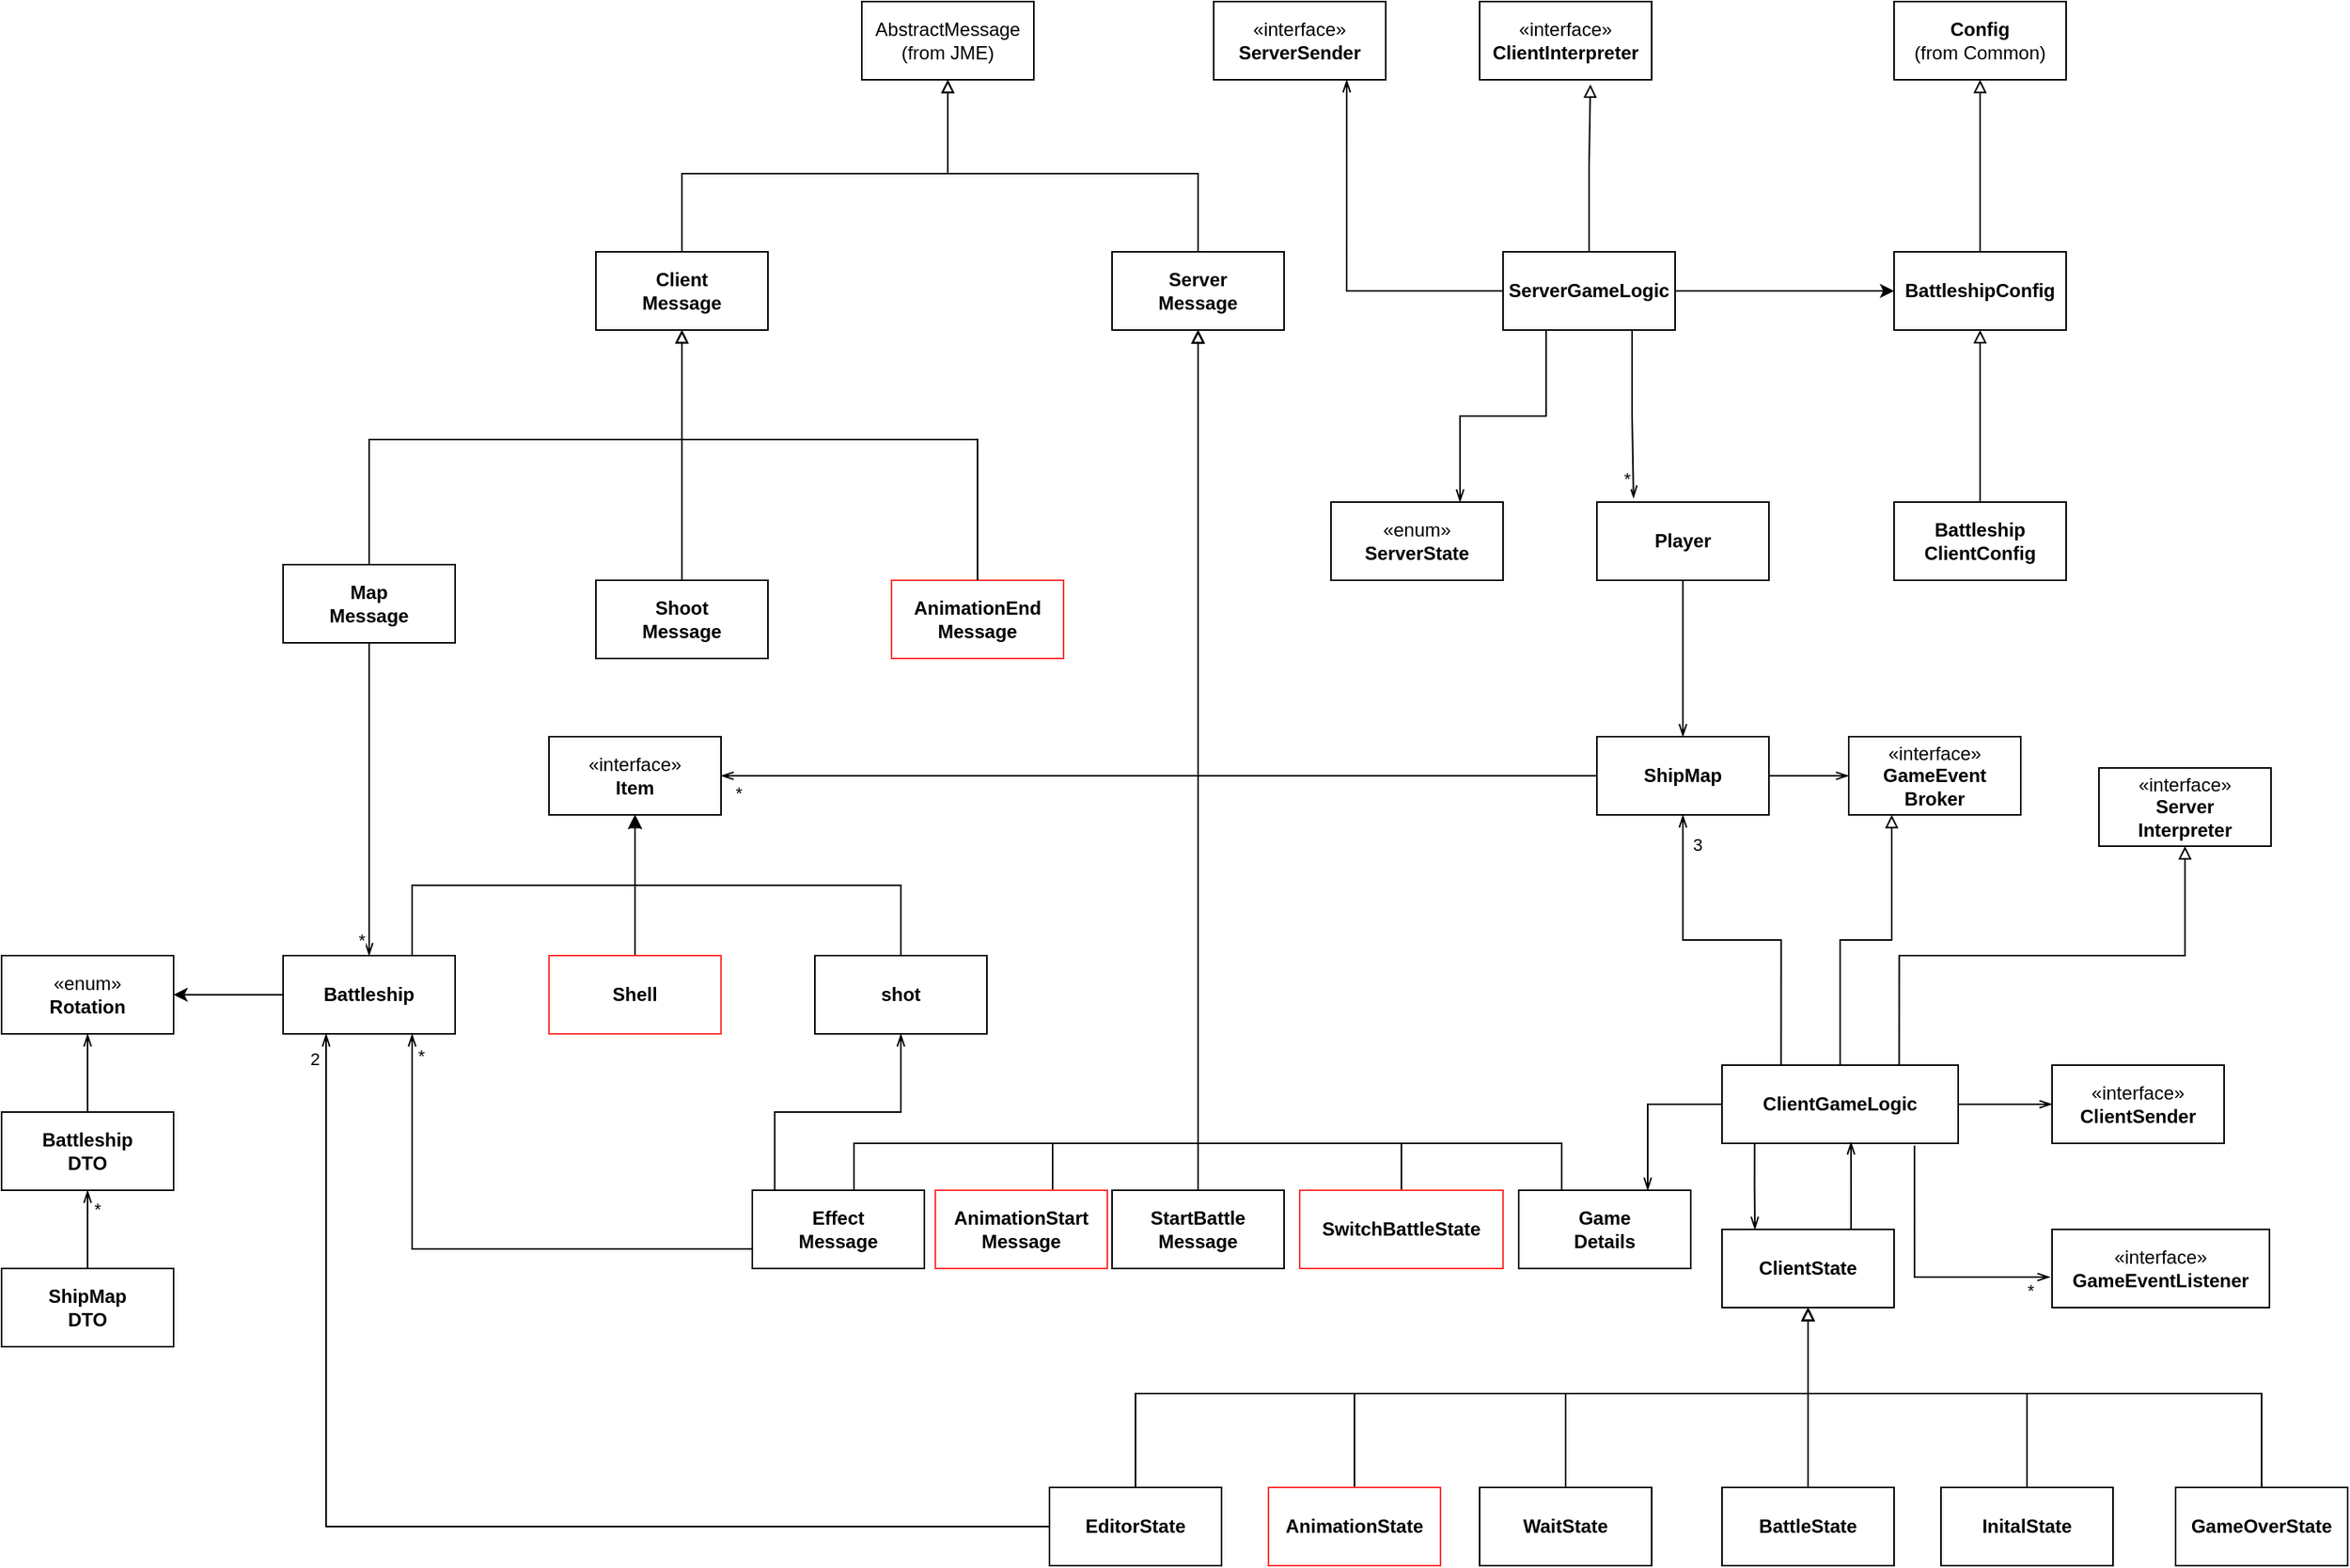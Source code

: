 <mxfile version="24.7.17" pages="3">
  <diagram id="C5RBs43oDa-KdzZeNtuy" name="Page-1">
    <mxGraphModel dx="474" dy="835" grid="1" gridSize="10" guides="1" tooltips="1" connect="1" arrows="1" fold="1" page="1" pageScale="1" pageWidth="827" pageHeight="1169" math="0" shadow="0">
      <root>
        <mxCell id="WIyWlLk6GJQsqaUBKTNV-0" />
        <mxCell id="WIyWlLk6GJQsqaUBKTNV-1" parent="WIyWlLk6GJQsqaUBKTNV-0" />
        <mxCell id="w7wFJxvF31QHJS48vxPn-33" value="«interface»&lt;br&gt;&lt;b&gt;GameEventListener&lt;/b&gt;" style="html=1;whiteSpace=wrap;" parent="WIyWlLk6GJQsqaUBKTNV-1" vertex="1">
          <mxGeometry x="1411" y="855" width="139" height="50" as="geometry" />
        </mxCell>
        <mxCell id="w7wFJxvF31QHJS48vxPn-34" value="«interface»&lt;br&gt;&lt;b&gt;ClientSender&lt;/b&gt;" style="html=1;whiteSpace=wrap;" parent="WIyWlLk6GJQsqaUBKTNV-1" vertex="1">
          <mxGeometry x="1411" y="750" width="110" height="50" as="geometry" />
        </mxCell>
        <mxCell id="w7wFJxvF31QHJS48vxPn-35" value="«interface»&lt;br&gt;&lt;b&gt;Server&lt;/b&gt;&lt;div&gt;&lt;b&gt;Interpreter&lt;/b&gt;&lt;/div&gt;" style="html=1;whiteSpace=wrap;" parent="WIyWlLk6GJQsqaUBKTNV-1" vertex="1">
          <mxGeometry x="1441" y="560" width="110" height="50" as="geometry" />
        </mxCell>
        <mxCell id="w7wFJxvF31QHJS48vxPn-36" value="«interface»&lt;br&gt;&lt;b&gt;GameEvent&lt;/b&gt;&lt;div&gt;&lt;b&gt;Broker&lt;/b&gt;&lt;/div&gt;" style="html=1;whiteSpace=wrap;" parent="WIyWlLk6GJQsqaUBKTNV-1" vertex="1">
          <mxGeometry x="1281" y="540" width="110" height="50" as="geometry" />
        </mxCell>
        <mxCell id="w7wFJxvF31QHJS48vxPn-37" value="«interface»&lt;br&gt;&lt;b&gt;Item&lt;/b&gt;" style="html=1;whiteSpace=wrap;" parent="WIyWlLk6GJQsqaUBKTNV-1" vertex="1">
          <mxGeometry x="450" y="540" width="110" height="50" as="geometry" />
        </mxCell>
        <mxCell id="w7wFJxvF31QHJS48vxPn-38" value="«interface»&lt;br&gt;&lt;b&gt;ClientInterpreter&lt;/b&gt;" style="html=1;whiteSpace=wrap;" parent="WIyWlLk6GJQsqaUBKTNV-1" vertex="1">
          <mxGeometry x="1045" y="70" width="110" height="50" as="geometry" />
        </mxCell>
        <mxCell id="w7wFJxvF31QHJS48vxPn-39" value="«interface»&lt;br&gt;&lt;b&gt;ServerSender&lt;/b&gt;" style="html=1;whiteSpace=wrap;" parent="WIyWlLk6GJQsqaUBKTNV-1" vertex="1">
          <mxGeometry x="875" y="70" width="110" height="50" as="geometry" />
        </mxCell>
        <mxCell id="w7wFJxvF31QHJS48vxPn-124" style="edgeStyle=orthogonalEdgeStyle;rounded=0;orthogonalLoop=1;jettySize=auto;html=1;entryX=0.5;entryY=1;entryDx=0;entryDy=0;endArrow=block;endFill=0;" parent="WIyWlLk6GJQsqaUBKTNV-1" source="w7wFJxvF31QHJS48vxPn-41" target="w7wFJxvF31QHJS48vxPn-56" edge="1">
          <mxGeometry relative="1" as="geometry" />
        </mxCell>
        <mxCell id="w7wFJxvF31QHJS48vxPn-41" value="&lt;b&gt;Battleship&lt;/b&gt;&lt;div&gt;&lt;b&gt;ClientConfig&lt;/b&gt;&lt;/div&gt;" style="html=1;whiteSpace=wrap;" parent="WIyWlLk6GJQsqaUBKTNV-1" vertex="1">
          <mxGeometry x="1310" y="390" width="110" height="50" as="geometry" />
        </mxCell>
        <mxCell id="w7wFJxvF31QHJS48vxPn-118" style="edgeStyle=orthogonalEdgeStyle;rounded=0;orthogonalLoop=1;jettySize=auto;html=1;entryX=0.5;entryY=1;entryDx=0;entryDy=0;" parent="WIyWlLk6GJQsqaUBKTNV-1" source="w7wFJxvF31QHJS48vxPn-42" target="w7wFJxvF31QHJS48vxPn-37" edge="1">
          <mxGeometry relative="1" as="geometry">
            <Array as="points">
              <mxPoint x="675" y="635" />
              <mxPoint x="505" y="635" />
            </Array>
          </mxGeometry>
        </mxCell>
        <mxCell id="w7wFJxvF31QHJS48vxPn-42" value="shot" style="html=1;whiteSpace=wrap;fontStyle=1" parent="WIyWlLk6GJQsqaUBKTNV-1" vertex="1">
          <mxGeometry x="620" y="680" width="110" height="50" as="geometry" />
        </mxCell>
        <mxCell id="w7wFJxvF31QHJS48vxPn-117" style="edgeStyle=orthogonalEdgeStyle;rounded=0;orthogonalLoop=1;jettySize=auto;html=1;entryX=0.5;entryY=1;entryDx=0;entryDy=0;" parent="WIyWlLk6GJQsqaUBKTNV-1" source="w7wFJxvF31QHJS48vxPn-43" target="w7wFJxvF31QHJS48vxPn-37" edge="1">
          <mxGeometry relative="1" as="geometry">
            <mxPoint x="535" y="590.0" as="targetPoint" />
          </mxGeometry>
        </mxCell>
        <mxCell id="w7wFJxvF31QHJS48vxPn-43" value="Shell" style="html=1;whiteSpace=wrap;fontStyle=1;strokeColor=#FF3333;" parent="WIyWlLk6GJQsqaUBKTNV-1" vertex="1">
          <mxGeometry x="450" y="680" width="110" height="50" as="geometry" />
        </mxCell>
        <mxCell id="w7wFJxvF31QHJS48vxPn-77" style="edgeStyle=orthogonalEdgeStyle;rounded=0;orthogonalLoop=1;jettySize=auto;html=1;entryX=1;entryY=0.5;entryDx=0;entryDy=0;" parent="WIyWlLk6GJQsqaUBKTNV-1" source="w7wFJxvF31QHJS48vxPn-44" target="w7wFJxvF31QHJS48vxPn-70" edge="1">
          <mxGeometry relative="1" as="geometry" />
        </mxCell>
        <mxCell id="w7wFJxvF31QHJS48vxPn-116" style="edgeStyle=orthogonalEdgeStyle;rounded=0;orthogonalLoop=1;jettySize=auto;html=1;exitX=0.75;exitY=0;exitDx=0;exitDy=0;entryX=0.5;entryY=1;entryDx=0;entryDy=0;endArrow=block;endFill=0;" parent="WIyWlLk6GJQsqaUBKTNV-1" source="w7wFJxvF31QHJS48vxPn-44" target="w7wFJxvF31QHJS48vxPn-37" edge="1">
          <mxGeometry relative="1" as="geometry" />
        </mxCell>
        <mxCell id="w7wFJxvF31QHJS48vxPn-44" value="Battleship" style="html=1;whiteSpace=wrap;fontStyle=1" parent="WIyWlLk6GJQsqaUBKTNV-1" vertex="1">
          <mxGeometry x="280" y="680" width="110" height="50" as="geometry" />
        </mxCell>
        <mxCell id="w7wFJxvF31QHJS48vxPn-155" style="edgeStyle=orthogonalEdgeStyle;rounded=0;orthogonalLoop=1;jettySize=auto;html=1;endArrow=block;endFill=0;" parent="WIyWlLk6GJQsqaUBKTNV-1" source="w7wFJxvF31QHJS48vxPn-45" target="w7wFJxvF31QHJS48vxPn-50" edge="1">
          <mxGeometry relative="1" as="geometry">
            <Array as="points">
              <mxPoint x="1545" y="960" />
              <mxPoint x="1255" y="960" />
            </Array>
          </mxGeometry>
        </mxCell>
        <mxCell id="w7wFJxvF31QHJS48vxPn-45" value="GameOverState" style="html=1;whiteSpace=wrap;fontStyle=1" parent="WIyWlLk6GJQsqaUBKTNV-1" vertex="1">
          <mxGeometry x="1490" y="1020" width="110" height="50" as="geometry" />
        </mxCell>
        <mxCell id="w7wFJxvF31QHJS48vxPn-154" style="edgeStyle=orthogonalEdgeStyle;rounded=0;orthogonalLoop=1;jettySize=auto;html=1;endArrow=block;endFill=0;" parent="WIyWlLk6GJQsqaUBKTNV-1" source="w7wFJxvF31QHJS48vxPn-46" target="w7wFJxvF31QHJS48vxPn-50" edge="1">
          <mxGeometry relative="1" as="geometry">
            <Array as="points">
              <mxPoint x="1395" y="960" />
              <mxPoint x="1255" y="960" />
            </Array>
          </mxGeometry>
        </mxCell>
        <mxCell id="w7wFJxvF31QHJS48vxPn-46" value="InitalState" style="html=1;whiteSpace=wrap;fontStyle=1" parent="WIyWlLk6GJQsqaUBKTNV-1" vertex="1">
          <mxGeometry x="1340" y="1020" width="110" height="50" as="geometry" />
        </mxCell>
        <mxCell id="w7wFJxvF31QHJS48vxPn-153" style="edgeStyle=orthogonalEdgeStyle;rounded=0;orthogonalLoop=1;jettySize=auto;html=1;endArrow=block;endFill=0;" parent="WIyWlLk6GJQsqaUBKTNV-1" source="w7wFJxvF31QHJS48vxPn-47" target="w7wFJxvF31QHJS48vxPn-50" edge="1">
          <mxGeometry relative="1" as="geometry" />
        </mxCell>
        <mxCell id="w7wFJxvF31QHJS48vxPn-47" value="BattleState" style="html=1;whiteSpace=wrap;fontStyle=1" parent="WIyWlLk6GJQsqaUBKTNV-1" vertex="1">
          <mxGeometry x="1200" y="1020" width="110" height="50" as="geometry" />
        </mxCell>
        <mxCell id="w7wFJxvF31QHJS48vxPn-152" style="edgeStyle=orthogonalEdgeStyle;rounded=0;orthogonalLoop=1;jettySize=auto;html=1;endArrow=block;endFill=0;" parent="WIyWlLk6GJQsqaUBKTNV-1" source="w7wFJxvF31QHJS48vxPn-48" target="w7wFJxvF31QHJS48vxPn-50" edge="1">
          <mxGeometry relative="1" as="geometry">
            <Array as="points">
              <mxPoint x="1100" y="960" />
              <mxPoint x="1255" y="960" />
            </Array>
          </mxGeometry>
        </mxCell>
        <mxCell id="w7wFJxvF31QHJS48vxPn-48" value="WaitState" style="html=1;whiteSpace=wrap;fontStyle=1" parent="WIyWlLk6GJQsqaUBKTNV-1" vertex="1">
          <mxGeometry x="1045" y="1020" width="110" height="50" as="geometry" />
        </mxCell>
        <mxCell id="w7wFJxvF31QHJS48vxPn-83" style="edgeStyle=orthogonalEdgeStyle;rounded=0;orthogonalLoop=1;jettySize=auto;html=1;entryX=0.25;entryY=1;entryDx=0;entryDy=0;endArrow=openThin;endFill=0;" parent="WIyWlLk6GJQsqaUBKTNV-1" source="w7wFJxvF31QHJS48vxPn-49" target="w7wFJxvF31QHJS48vxPn-44" edge="1">
          <mxGeometry relative="1" as="geometry" />
        </mxCell>
        <mxCell id="w7wFJxvF31QHJS48vxPn-148" style="edgeStyle=orthogonalEdgeStyle;rounded=0;orthogonalLoop=1;jettySize=auto;html=1;entryX=0.5;entryY=1;entryDx=0;entryDy=0;endArrow=block;endFill=0;" parent="WIyWlLk6GJQsqaUBKTNV-1" source="w7wFJxvF31QHJS48vxPn-49" target="w7wFJxvF31QHJS48vxPn-50" edge="1">
          <mxGeometry relative="1" as="geometry">
            <Array as="points">
              <mxPoint x="825" y="960" />
              <mxPoint x="1255" y="960" />
            </Array>
          </mxGeometry>
        </mxCell>
        <mxCell id="w7wFJxvF31QHJS48vxPn-49" value="EditorState" style="html=1;whiteSpace=wrap;fontStyle=1" parent="WIyWlLk6GJQsqaUBKTNV-1" vertex="1">
          <mxGeometry x="770" y="1020" width="110" height="50" as="geometry" />
        </mxCell>
        <mxCell id="w7wFJxvF31QHJS48vxPn-50" value="ClientState" style="html=1;whiteSpace=wrap;fontStyle=1" parent="WIyWlLk6GJQsqaUBKTNV-1" vertex="1">
          <mxGeometry x="1200" y="855" width="110" height="50" as="geometry" />
        </mxCell>
        <mxCell id="w7wFJxvF31QHJS48vxPn-99" style="edgeStyle=orthogonalEdgeStyle;rounded=0;orthogonalLoop=1;jettySize=auto;html=1;exitX=1;exitY=0.5;exitDx=0;exitDy=0;entryX=0;entryY=0.5;entryDx=0;entryDy=0;endArrow=openThin;endFill=0;" parent="WIyWlLk6GJQsqaUBKTNV-1" source="w7wFJxvF31QHJS48vxPn-51" target="w7wFJxvF31QHJS48vxPn-34" edge="1">
          <mxGeometry relative="1" as="geometry" />
        </mxCell>
        <mxCell id="w7wFJxvF31QHJS48vxPn-100" style="edgeStyle=orthogonalEdgeStyle;rounded=0;orthogonalLoop=1;jettySize=auto;html=1;exitX=0.75;exitY=0;exitDx=0;exitDy=0;entryX=0.5;entryY=1;entryDx=0;entryDy=0;endArrow=block;endFill=0;" parent="WIyWlLk6GJQsqaUBKTNV-1" source="w7wFJxvF31QHJS48vxPn-51" target="w7wFJxvF31QHJS48vxPn-35" edge="1">
          <mxGeometry relative="1" as="geometry" />
        </mxCell>
        <mxCell id="w7wFJxvF31QHJS48vxPn-103" style="edgeStyle=orthogonalEdgeStyle;rounded=0;orthogonalLoop=1;jettySize=auto;html=1;entryX=0.75;entryY=0;entryDx=0;entryDy=0;endArrow=openThin;endFill=0;" parent="WIyWlLk6GJQsqaUBKTNV-1" source="w7wFJxvF31QHJS48vxPn-51" target="w7wFJxvF31QHJS48vxPn-63" edge="1">
          <mxGeometry relative="1" as="geometry" />
        </mxCell>
        <mxCell id="w7wFJxvF31QHJS48vxPn-104" style="edgeStyle=orthogonalEdgeStyle;rounded=0;orthogonalLoop=1;jettySize=auto;html=1;exitX=0.25;exitY=0;exitDx=0;exitDy=0;entryX=0.5;entryY=1;entryDx=0;entryDy=0;endArrow=openThin;endFill=0;" parent="WIyWlLk6GJQsqaUBKTNV-1" source="w7wFJxvF31QHJS48vxPn-51" target="w7wFJxvF31QHJS48vxPn-54" edge="1">
          <mxGeometry relative="1" as="geometry" />
        </mxCell>
        <mxCell id="w7wFJxvF31QHJS48vxPn-127" value="3" style="edgeLabel;html=1;align=center;verticalAlign=middle;resizable=0;points=[];" parent="w7wFJxvF31QHJS48vxPn-104" vertex="1" connectable="0">
          <mxGeometry x="0.825" y="-1" relative="1" as="geometry">
            <mxPoint x="8" y="-1" as="offset" />
          </mxGeometry>
        </mxCell>
        <mxCell id="w7wFJxvF31QHJS48vxPn-51" value="ClientGameLogic" style="html=1;whiteSpace=wrap;fontStyle=1" parent="WIyWlLk6GJQsqaUBKTNV-1" vertex="1">
          <mxGeometry x="1200" y="750" width="151" height="50" as="geometry" />
        </mxCell>
        <mxCell id="w7wFJxvF31QHJS48vxPn-123" style="edgeStyle=orthogonalEdgeStyle;rounded=0;orthogonalLoop=1;jettySize=auto;html=1;entryX=0.5;entryY=0;entryDx=0;entryDy=0;endArrow=openThin;endFill=0;" parent="WIyWlLk6GJQsqaUBKTNV-1" source="w7wFJxvF31QHJS48vxPn-53" target="w7wFJxvF31QHJS48vxPn-54" edge="1">
          <mxGeometry relative="1" as="geometry" />
        </mxCell>
        <mxCell id="w7wFJxvF31QHJS48vxPn-53" value="Player" style="html=1;whiteSpace=wrap;fontStyle=1" parent="WIyWlLk6GJQsqaUBKTNV-1" vertex="1">
          <mxGeometry x="1120" y="390" width="110" height="50" as="geometry" />
        </mxCell>
        <mxCell id="w7wFJxvF31QHJS48vxPn-105" style="edgeStyle=orthogonalEdgeStyle;rounded=0;orthogonalLoop=1;jettySize=auto;html=1;entryX=0;entryY=0.5;entryDx=0;entryDy=0;endArrow=openThin;endFill=0;" parent="WIyWlLk6GJQsqaUBKTNV-1" source="w7wFJxvF31QHJS48vxPn-54" target="w7wFJxvF31QHJS48vxPn-36" edge="1">
          <mxGeometry relative="1" as="geometry" />
        </mxCell>
        <mxCell id="w7wFJxvF31QHJS48vxPn-122" style="edgeStyle=orthogonalEdgeStyle;rounded=0;orthogonalLoop=1;jettySize=auto;html=1;entryX=1;entryY=0.5;entryDx=0;entryDy=0;endArrow=openThin;endFill=0;" parent="WIyWlLk6GJQsqaUBKTNV-1" source="w7wFJxvF31QHJS48vxPn-54" target="w7wFJxvF31QHJS48vxPn-37" edge="1">
          <mxGeometry relative="1" as="geometry" />
        </mxCell>
        <mxCell id="w7wFJxvF31QHJS48vxPn-133" value="*" style="edgeLabel;html=1;align=center;verticalAlign=middle;resizable=0;points=[];" parent="w7wFJxvF31QHJS48vxPn-122" vertex="1" connectable="0">
          <mxGeometry x="0.886" relative="1" as="geometry">
            <mxPoint x="-21" y="11" as="offset" />
          </mxGeometry>
        </mxCell>
        <mxCell id="w7wFJxvF31QHJS48vxPn-54" value="ShipMap" style="html=1;whiteSpace=wrap;fontStyle=1" parent="WIyWlLk6GJQsqaUBKTNV-1" vertex="1">
          <mxGeometry x="1120" y="540" width="110" height="50" as="geometry" />
        </mxCell>
        <mxCell id="w7wFJxvF31QHJS48vxPn-109" style="edgeStyle=orthogonalEdgeStyle;rounded=0;orthogonalLoop=1;jettySize=auto;html=1;exitX=0.25;exitY=1;exitDx=0;exitDy=0;entryX=0.75;entryY=0;entryDx=0;entryDy=0;endArrow=openThin;endFill=0;" parent="WIyWlLk6GJQsqaUBKTNV-1" source="w7wFJxvF31QHJS48vxPn-55" target="w7wFJxvF31QHJS48vxPn-69" edge="1">
          <mxGeometry relative="1" as="geometry" />
        </mxCell>
        <mxCell id="w7wFJxvF31QHJS48vxPn-126" style="edgeStyle=orthogonalEdgeStyle;rounded=0;orthogonalLoop=1;jettySize=auto;html=1;entryX=0;entryY=0.5;entryDx=0;entryDy=0;" parent="WIyWlLk6GJQsqaUBKTNV-1" source="w7wFJxvF31QHJS48vxPn-55" target="w7wFJxvF31QHJS48vxPn-56" edge="1">
          <mxGeometry relative="1" as="geometry" />
        </mxCell>
        <mxCell id="w7wFJxvF31QHJS48vxPn-55" value="ServerGameLogic" style="html=1;whiteSpace=wrap;fontStyle=1" parent="WIyWlLk6GJQsqaUBKTNV-1" vertex="1">
          <mxGeometry x="1060" y="230" width="110" height="50" as="geometry" />
        </mxCell>
        <mxCell id="w7wFJxvF31QHJS48vxPn-125" style="edgeStyle=orthogonalEdgeStyle;rounded=0;orthogonalLoop=1;jettySize=auto;html=1;entryX=0.5;entryY=1;entryDx=0;entryDy=0;endArrow=block;endFill=0;" parent="WIyWlLk6GJQsqaUBKTNV-1" source="w7wFJxvF31QHJS48vxPn-56" target="w7wFJxvF31QHJS48vxPn-57" edge="1">
          <mxGeometry relative="1" as="geometry" />
        </mxCell>
        <mxCell id="w7wFJxvF31QHJS48vxPn-56" value="BattleshipConfig" style="html=1;whiteSpace=wrap;fontStyle=1" parent="WIyWlLk6GJQsqaUBKTNV-1" vertex="1">
          <mxGeometry x="1310" y="230" width="110" height="50" as="geometry" />
        </mxCell>
        <mxCell id="w7wFJxvF31QHJS48vxPn-57" value="&lt;b&gt;Config&lt;/b&gt;&lt;div&gt;(from Common)&lt;/div&gt;" style="html=1;whiteSpace=wrap;" parent="WIyWlLk6GJQsqaUBKTNV-1" vertex="1">
          <mxGeometry x="1310" y="70" width="110" height="50" as="geometry" />
        </mxCell>
        <mxCell id="w7wFJxvF31QHJS48vxPn-58" value="AbstractMessage&lt;div&gt;(from JME)&lt;/div&gt;" style="html=1;whiteSpace=wrap;" parent="WIyWlLk6GJQsqaUBKTNV-1" vertex="1">
          <mxGeometry x="650" y="70" width="110" height="50" as="geometry" />
        </mxCell>
        <mxCell id="w7wFJxvF31QHJS48vxPn-112" style="edgeStyle=orthogonalEdgeStyle;rounded=0;orthogonalLoop=1;jettySize=auto;html=1;entryX=0.5;entryY=1;entryDx=0;entryDy=0;endArrow=block;endFill=0;" parent="WIyWlLk6GJQsqaUBKTNV-1" source="w7wFJxvF31QHJS48vxPn-59" target="w7wFJxvF31QHJS48vxPn-58" edge="1">
          <mxGeometry relative="1" as="geometry">
            <Array as="points">
              <mxPoint x="865" y="180" />
              <mxPoint x="705" y="180" />
            </Array>
          </mxGeometry>
        </mxCell>
        <mxCell id="w7wFJxvF31QHJS48vxPn-59" value="Server&lt;div&gt;Message&lt;/div&gt;" style="html=1;whiteSpace=wrap;fontStyle=1" parent="WIyWlLk6GJQsqaUBKTNV-1" vertex="1">
          <mxGeometry x="810" y="230" width="110" height="50" as="geometry" />
        </mxCell>
        <mxCell id="w7wFJxvF31QHJS48vxPn-60" value="AnimationEnd&lt;br&gt;Message" style="html=1;whiteSpace=wrap;fontStyle=1;strokeColor=#FF3333;" parent="WIyWlLk6GJQsqaUBKTNV-1" vertex="1">
          <mxGeometry x="669" y="440" width="110" height="50" as="geometry" />
        </mxCell>
        <mxCell id="w7wFJxvF31QHJS48vxPn-113" style="edgeStyle=orthogonalEdgeStyle;rounded=0;orthogonalLoop=1;jettySize=auto;html=1;entryX=0.5;entryY=1;entryDx=0;entryDy=0;endArrow=block;endFill=0;" parent="WIyWlLk6GJQsqaUBKTNV-1" source="w7wFJxvF31QHJS48vxPn-61" target="w7wFJxvF31QHJS48vxPn-58" edge="1">
          <mxGeometry relative="1" as="geometry">
            <Array as="points">
              <mxPoint x="535" y="180" />
              <mxPoint x="705" y="180" />
            </Array>
          </mxGeometry>
        </mxCell>
        <mxCell id="w7wFJxvF31QHJS48vxPn-61" value="&lt;b&gt;Client&lt;/b&gt;&lt;div&gt;&lt;b&gt;Message&lt;/b&gt;&lt;/div&gt;" style="html=1;whiteSpace=wrap;" parent="WIyWlLk6GJQsqaUBKTNV-1" vertex="1">
          <mxGeometry x="480" y="230" width="110" height="50" as="geometry" />
        </mxCell>
        <mxCell id="w7wFJxvF31QHJS48vxPn-78" style="edgeStyle=orthogonalEdgeStyle;rounded=0;orthogonalLoop=1;jettySize=auto;html=1;exitX=0.5;exitY=1;exitDx=0;exitDy=0;entryX=0.5;entryY=0;entryDx=0;entryDy=0;endArrow=openThin;endFill=0;" parent="WIyWlLk6GJQsqaUBKTNV-1" source="w7wFJxvF31QHJS48vxPn-62" target="w7wFJxvF31QHJS48vxPn-44" edge="1">
          <mxGeometry relative="1" as="geometry" />
        </mxCell>
        <mxCell id="w7wFJxvF31QHJS48vxPn-130" value="*" style="edgeLabel;html=1;align=center;verticalAlign=middle;resizable=0;points=[];" parent="w7wFJxvF31QHJS48vxPn-78" vertex="1" connectable="0">
          <mxGeometry x="0.808" y="-1" relative="1" as="geometry">
            <mxPoint x="-4" y="9" as="offset" />
          </mxGeometry>
        </mxCell>
        <mxCell id="w7wFJxvF31QHJS48vxPn-62" value="Map&lt;div&gt;Message&lt;/div&gt;" style="html=1;whiteSpace=wrap;fontStyle=1" parent="WIyWlLk6GJQsqaUBKTNV-1" vertex="1">
          <mxGeometry x="280" y="430" width="110" height="50" as="geometry" />
        </mxCell>
        <mxCell id="w7wFJxvF31QHJS48vxPn-121" style="edgeStyle=orthogonalEdgeStyle;rounded=0;orthogonalLoop=1;jettySize=auto;html=1;exitX=0.25;exitY=0;exitDx=0;exitDy=0;entryX=0.5;entryY=1;entryDx=0;entryDy=0;endArrow=block;endFill=0;" parent="WIyWlLk6GJQsqaUBKTNV-1" source="w7wFJxvF31QHJS48vxPn-63" target="w7wFJxvF31QHJS48vxPn-59" edge="1">
          <mxGeometry relative="1" as="geometry">
            <Array as="points">
              <mxPoint x="1098" y="800" />
              <mxPoint x="865" y="800" />
            </Array>
          </mxGeometry>
        </mxCell>
        <mxCell id="w7wFJxvF31QHJS48vxPn-63" value="Game&lt;div&gt;Details&lt;/div&gt;" style="html=1;whiteSpace=wrap;fontStyle=1" parent="WIyWlLk6GJQsqaUBKTNV-1" vertex="1">
          <mxGeometry x="1070" y="830" width="110" height="50" as="geometry" />
        </mxCell>
        <mxCell id="w7wFJxvF31QHJS48vxPn-119" style="edgeStyle=orthogonalEdgeStyle;rounded=0;orthogonalLoop=1;jettySize=auto;html=1;entryX=0.5;entryY=1;entryDx=0;entryDy=0;endArrow=block;endFill=0;" parent="WIyWlLk6GJQsqaUBKTNV-1" source="w7wFJxvF31QHJS48vxPn-64" target="w7wFJxvF31QHJS48vxPn-59" edge="1">
          <mxGeometry relative="1" as="geometry">
            <Array as="points">
              <mxPoint x="865" y="690" />
              <mxPoint x="865" y="690" />
            </Array>
          </mxGeometry>
        </mxCell>
        <mxCell id="w7wFJxvF31QHJS48vxPn-64" value="StartBattle&lt;div&gt;Message&lt;/div&gt;" style="html=1;whiteSpace=wrap;fontStyle=1" parent="WIyWlLk6GJQsqaUBKTNV-1" vertex="1">
          <mxGeometry x="810" y="830" width="110" height="50" as="geometry" />
        </mxCell>
        <mxCell id="w7wFJxvF31QHJS48vxPn-84" style="edgeStyle=orthogonalEdgeStyle;rounded=0;orthogonalLoop=1;jettySize=auto;html=1;exitX=0;exitY=0.75;exitDx=0;exitDy=0;entryX=0.75;entryY=1;entryDx=0;entryDy=0;endArrow=openThin;endFill=0;" parent="WIyWlLk6GJQsqaUBKTNV-1" source="w7wFJxvF31QHJS48vxPn-65" target="w7wFJxvF31QHJS48vxPn-44" edge="1">
          <mxGeometry relative="1" as="geometry" />
        </mxCell>
        <mxCell id="w7wFJxvF31QHJS48vxPn-128" value="*" style="edgeLabel;html=1;align=center;verticalAlign=middle;resizable=0;points=[];" parent="w7wFJxvF31QHJS48vxPn-84" vertex="1" connectable="0">
          <mxGeometry x="0.973" y="2" relative="1" as="geometry">
            <mxPoint x="7" y="9" as="offset" />
          </mxGeometry>
        </mxCell>
        <mxCell id="w7wFJxvF31QHJS48vxPn-86" style="edgeStyle=orthogonalEdgeStyle;rounded=0;orthogonalLoop=1;jettySize=auto;html=1;exitX=0.13;exitY=0.004;exitDx=0;exitDy=0;entryX=0.5;entryY=1;entryDx=0;entryDy=0;endArrow=openThin;endFill=0;exitPerimeter=0;" parent="WIyWlLk6GJQsqaUBKTNV-1" source="w7wFJxvF31QHJS48vxPn-65" target="w7wFJxvF31QHJS48vxPn-42" edge="1">
          <mxGeometry relative="1" as="geometry" />
        </mxCell>
        <mxCell id="w7wFJxvF31QHJS48vxPn-120" style="edgeStyle=orthogonalEdgeStyle;rounded=0;orthogonalLoop=1;jettySize=auto;html=1;entryX=0.5;entryY=1;entryDx=0;entryDy=0;endArrow=block;endFill=0;" parent="WIyWlLk6GJQsqaUBKTNV-1" source="w7wFJxvF31QHJS48vxPn-65" target="w7wFJxvF31QHJS48vxPn-59" edge="1">
          <mxGeometry relative="1" as="geometry">
            <mxPoint x="850" y="330" as="targetPoint" />
            <Array as="points">
              <mxPoint x="645" y="800" />
              <mxPoint x="865" y="800" />
            </Array>
          </mxGeometry>
        </mxCell>
        <mxCell id="w7wFJxvF31QHJS48vxPn-65" value="Effect&lt;div&gt;Message&lt;/div&gt;" style="html=1;whiteSpace=wrap;fontStyle=1" parent="WIyWlLk6GJQsqaUBKTNV-1" vertex="1">
          <mxGeometry x="580" y="830" width="110" height="50" as="geometry" />
        </mxCell>
        <mxCell id="w7wFJxvF31QHJS48vxPn-72" style="edgeStyle=orthogonalEdgeStyle;rounded=0;orthogonalLoop=1;jettySize=auto;html=1;exitX=0.5;exitY=0;exitDx=0;exitDy=0;entryX=0.5;entryY=1;entryDx=0;entryDy=0;endArrow=openThin;endFill=0;" parent="WIyWlLk6GJQsqaUBKTNV-1" source="w7wFJxvF31QHJS48vxPn-66" target="w7wFJxvF31QHJS48vxPn-67" edge="1">
          <mxGeometry relative="1" as="geometry" />
        </mxCell>
        <mxCell id="w7wFJxvF31QHJS48vxPn-75" value="*" style="edgeLabel;html=1;align=center;verticalAlign=middle;resizable=0;points=[];" parent="w7wFJxvF31QHJS48vxPn-72" vertex="1" connectable="0">
          <mxGeometry x="0.841" y="-1" relative="1" as="geometry">
            <mxPoint x="5" y="8" as="offset" />
          </mxGeometry>
        </mxCell>
        <mxCell id="w7wFJxvF31QHJS48vxPn-66" value="ShipMap&lt;div&gt;DTO&lt;/div&gt;" style="html=1;whiteSpace=wrap;fontStyle=1" parent="WIyWlLk6GJQsqaUBKTNV-1" vertex="1">
          <mxGeometry x="100" y="880" width="110" height="50" as="geometry" />
        </mxCell>
        <mxCell id="w7wFJxvF31QHJS48vxPn-76" style="edgeStyle=orthogonalEdgeStyle;rounded=0;orthogonalLoop=1;jettySize=auto;html=1;entryX=0.5;entryY=1;entryDx=0;entryDy=0;endArrow=openThin;endFill=0;" parent="WIyWlLk6GJQsqaUBKTNV-1" source="w7wFJxvF31QHJS48vxPn-67" target="w7wFJxvF31QHJS48vxPn-70" edge="1">
          <mxGeometry relative="1" as="geometry" />
        </mxCell>
        <mxCell id="w7wFJxvF31QHJS48vxPn-67" value="Battleship&lt;div&gt;DTO&lt;/div&gt;" style="html=1;whiteSpace=wrap;fontStyle=1" parent="WIyWlLk6GJQsqaUBKTNV-1" vertex="1">
          <mxGeometry x="100" y="780" width="110" height="50" as="geometry" />
        </mxCell>
        <mxCell id="w7wFJxvF31QHJS48vxPn-69" value="«enum»&lt;br&gt;&lt;b&gt;ServerState&lt;/b&gt;" style="html=1;whiteSpace=wrap;" parent="WIyWlLk6GJQsqaUBKTNV-1" vertex="1">
          <mxGeometry x="950" y="390" width="110" height="50" as="geometry" />
        </mxCell>
        <mxCell id="w7wFJxvF31QHJS48vxPn-70" value="«enum»&lt;br&gt;&lt;b&gt;Rotation&lt;/b&gt;" style="html=1;whiteSpace=wrap;" parent="WIyWlLk6GJQsqaUBKTNV-1" vertex="1">
          <mxGeometry x="100" y="680" width="110" height="50" as="geometry" />
        </mxCell>
        <mxCell id="w7wFJxvF31QHJS48vxPn-93" style="edgeStyle=orthogonalEdgeStyle;rounded=0;orthogonalLoop=1;jettySize=auto;html=1;exitX=0.815;exitY=1.027;exitDx=0;exitDy=0;entryX=-0.009;entryY=0.61;entryDx=0;entryDy=0;entryPerimeter=0;endArrow=openThin;endFill=0;exitPerimeter=0;" parent="WIyWlLk6GJQsqaUBKTNV-1" source="w7wFJxvF31QHJS48vxPn-51" target="w7wFJxvF31QHJS48vxPn-33" edge="1">
          <mxGeometry relative="1" as="geometry">
            <Array as="points">
              <mxPoint x="1323" y="886" />
            </Array>
          </mxGeometry>
        </mxCell>
        <mxCell id="w7wFJxvF31QHJS48vxPn-131" value="*" style="edgeLabel;html=1;align=center;verticalAlign=middle;resizable=0;points=[];" parent="w7wFJxvF31QHJS48vxPn-93" vertex="1" connectable="0">
          <mxGeometry x="0.892" relative="1" as="geometry">
            <mxPoint x="-4" y="8" as="offset" />
          </mxGeometry>
        </mxCell>
        <mxCell id="w7wFJxvF31QHJS48vxPn-102" style="edgeStyle=orthogonalEdgeStyle;rounded=0;orthogonalLoop=1;jettySize=auto;html=1;entryX=0.25;entryY=1;entryDx=0;entryDy=0;endArrow=block;endFill=0;" parent="WIyWlLk6GJQsqaUBKTNV-1" source="w7wFJxvF31QHJS48vxPn-51" target="w7wFJxvF31QHJS48vxPn-36" edge="1">
          <mxGeometry relative="1" as="geometry" />
        </mxCell>
        <mxCell id="w7wFJxvF31QHJS48vxPn-108" style="edgeStyle=orthogonalEdgeStyle;rounded=0;orthogonalLoop=1;jettySize=auto;html=1;exitX=0.75;exitY=1;exitDx=0;exitDy=0;entryX=0.213;entryY=-0.051;entryDx=0;entryDy=0;entryPerimeter=0;endArrow=openThin;endFill=0;" parent="WIyWlLk6GJQsqaUBKTNV-1" source="w7wFJxvF31QHJS48vxPn-55" target="w7wFJxvF31QHJS48vxPn-53" edge="1">
          <mxGeometry relative="1" as="geometry" />
        </mxCell>
        <mxCell id="w7wFJxvF31QHJS48vxPn-132" value="*" style="edgeLabel;html=1;align=center;verticalAlign=middle;resizable=0;points=[];" parent="w7wFJxvF31QHJS48vxPn-108" vertex="1" connectable="0">
          <mxGeometry x="0.699" relative="1" as="geometry">
            <mxPoint x="-5" y="4" as="offset" />
          </mxGeometry>
        </mxCell>
        <mxCell id="w7wFJxvF31QHJS48vxPn-110" style="edgeStyle=orthogonalEdgeStyle;rounded=0;orthogonalLoop=1;jettySize=auto;html=1;entryX=0.644;entryY=1.059;entryDx=0;entryDy=0;entryPerimeter=0;endArrow=block;endFill=0;" parent="WIyWlLk6GJQsqaUBKTNV-1" source="w7wFJxvF31QHJS48vxPn-55" target="w7wFJxvF31QHJS48vxPn-38" edge="1">
          <mxGeometry relative="1" as="geometry" />
        </mxCell>
        <mxCell id="w7wFJxvF31QHJS48vxPn-111" style="edgeStyle=orthogonalEdgeStyle;rounded=0;orthogonalLoop=1;jettySize=auto;html=1;entryX=0.773;entryY=1;entryDx=0;entryDy=0;entryPerimeter=0;endArrow=openThin;endFill=0;" parent="WIyWlLk6GJQsqaUBKTNV-1" source="w7wFJxvF31QHJS48vxPn-55" target="w7wFJxvF31QHJS48vxPn-39" edge="1">
          <mxGeometry relative="1" as="geometry" />
        </mxCell>
        <mxCell id="w7wFJxvF31QHJS48vxPn-114" style="edgeStyle=orthogonalEdgeStyle;rounded=0;orthogonalLoop=1;jettySize=auto;html=1;endArrow=block;endFill=0;entryX=0.5;entryY=1;entryDx=0;entryDy=0;" parent="WIyWlLk6GJQsqaUBKTNV-1" source="w7wFJxvF31QHJS48vxPn-60" target="w7wFJxvF31QHJS48vxPn-61" edge="1">
          <mxGeometry relative="1" as="geometry">
            <mxPoint x="520" y="310" as="targetPoint" />
            <Array as="points">
              <mxPoint x="724" y="350" />
              <mxPoint x="535" y="350" />
            </Array>
          </mxGeometry>
        </mxCell>
        <mxCell id="w7wFJxvF31QHJS48vxPn-115" style="edgeStyle=orthogonalEdgeStyle;rounded=0;orthogonalLoop=1;jettySize=auto;html=1;endArrow=block;endFill=0;entryX=0.5;entryY=1;entryDx=0;entryDy=0;" parent="WIyWlLk6GJQsqaUBKTNV-1" source="w7wFJxvF31QHJS48vxPn-62" target="w7wFJxvF31QHJS48vxPn-61" edge="1">
          <mxGeometry relative="1" as="geometry">
            <mxPoint x="570" y="310" as="targetPoint" />
            <Array as="points">
              <mxPoint x="335" y="350" />
              <mxPoint x="535" y="350" />
            </Array>
          </mxGeometry>
        </mxCell>
        <mxCell id="w7wFJxvF31QHJS48vxPn-129" value="&lt;div&gt;2&lt;br&gt;&lt;/div&gt;" style="edgeLabel;html=1;align=center;verticalAlign=middle;resizable=0;points=[];" parent="WIyWlLk6GJQsqaUBKTNV-1" vertex="1" connectable="0">
          <mxGeometry x="297.0" y="742.004" as="geometry">
            <mxPoint x="3" y="4" as="offset" />
          </mxGeometry>
        </mxCell>
        <mxCell id="w7wFJxvF31QHJS48vxPn-151" style="edgeStyle=orthogonalEdgeStyle;rounded=0;orthogonalLoop=1;jettySize=auto;html=1;endArrow=block;endFill=0;" parent="WIyWlLk6GJQsqaUBKTNV-1" source="w7wFJxvF31QHJS48vxPn-134" target="w7wFJxvF31QHJS48vxPn-50" edge="1">
          <mxGeometry relative="1" as="geometry">
            <Array as="points">
              <mxPoint x="965" y="960" />
              <mxPoint x="1255" y="960" />
            </Array>
          </mxGeometry>
        </mxCell>
        <mxCell id="w7wFJxvF31QHJS48vxPn-134" value="AnimationState" style="html=1;whiteSpace=wrap;fontStyle=1;strokeColor=#FF3333;" parent="WIyWlLk6GJQsqaUBKTNV-1" vertex="1">
          <mxGeometry x="910" y="1020" width="110" height="50" as="geometry" />
        </mxCell>
        <mxCell id="w7wFJxvF31QHJS48vxPn-136" style="edgeStyle=orthogonalEdgeStyle;rounded=0;orthogonalLoop=1;jettySize=auto;html=1;endArrow=openThin;endFill=0;entryX=0.191;entryY=0;entryDx=0;entryDy=0;entryPerimeter=0;exitX=0.138;exitY=1;exitDx=0;exitDy=0;exitPerimeter=0;" parent="WIyWlLk6GJQsqaUBKTNV-1" source="w7wFJxvF31QHJS48vxPn-51" target="w7wFJxvF31QHJS48vxPn-50" edge="1">
          <mxGeometry relative="1" as="geometry">
            <mxPoint x="1210" y="800" as="sourcePoint" />
            <mxPoint x="1210" y="850" as="targetPoint" />
          </mxGeometry>
        </mxCell>
        <mxCell id="w7wFJxvF31QHJS48vxPn-137" style="edgeStyle=orthogonalEdgeStyle;rounded=0;orthogonalLoop=1;jettySize=auto;html=1;exitX=0.75;exitY=0;exitDx=0;exitDy=0;entryX=0.546;entryY=0.981;entryDx=0;entryDy=0;entryPerimeter=0;endArrow=openThin;endFill=0;" parent="WIyWlLk6GJQsqaUBKTNV-1" source="w7wFJxvF31QHJS48vxPn-50" target="w7wFJxvF31QHJS48vxPn-51" edge="1">
          <mxGeometry relative="1" as="geometry" />
        </mxCell>
        <mxCell id="w7wFJxvF31QHJS48vxPn-141" style="edgeStyle=orthogonalEdgeStyle;rounded=0;orthogonalLoop=1;jettySize=auto;html=1;endArrow=block;endFill=0;" parent="WIyWlLk6GJQsqaUBKTNV-1" source="w7wFJxvF31QHJS48vxPn-139" target="w7wFJxvF31QHJS48vxPn-61" edge="1">
          <mxGeometry relative="1" as="geometry" />
        </mxCell>
        <mxCell id="w7wFJxvF31QHJS48vxPn-139" value="Shoot&lt;div&gt;Message&lt;/div&gt;" style="html=1;whiteSpace=wrap;fontStyle=1" parent="WIyWlLk6GJQsqaUBKTNV-1" vertex="1">
          <mxGeometry x="480" y="440" width="110" height="50" as="geometry" />
        </mxCell>
        <mxCell id="w7wFJxvF31QHJS48vxPn-143" style="edgeStyle=orthogonalEdgeStyle;rounded=0;orthogonalLoop=1;jettySize=auto;html=1;endArrow=block;endFill=0;" parent="WIyWlLk6GJQsqaUBKTNV-1" source="w7wFJxvF31QHJS48vxPn-142" target="w7wFJxvF31QHJS48vxPn-59" edge="1">
          <mxGeometry relative="1" as="geometry">
            <Array as="points">
              <mxPoint x="772" y="800" />
              <mxPoint x="865" y="800" />
            </Array>
          </mxGeometry>
        </mxCell>
        <mxCell id="w7wFJxvF31QHJS48vxPn-142" value="AnimationStart&lt;br&gt;Message" style="html=1;whiteSpace=wrap;fontStyle=1;strokeColor=#FF3333;" parent="WIyWlLk6GJQsqaUBKTNV-1" vertex="1">
          <mxGeometry x="697" y="830" width="110" height="50" as="geometry" />
        </mxCell>
        <mxCell id="w7wFJxvF31QHJS48vxPn-145" style="edgeStyle=orthogonalEdgeStyle;rounded=0;orthogonalLoop=1;jettySize=auto;html=1;endArrow=block;endFill=0;" parent="WIyWlLk6GJQsqaUBKTNV-1" source="w7wFJxvF31QHJS48vxPn-144" target="w7wFJxvF31QHJS48vxPn-59" edge="1">
          <mxGeometry relative="1" as="geometry">
            <Array as="points">
              <mxPoint x="995" y="800" />
              <mxPoint x="865" y="800" />
            </Array>
          </mxGeometry>
        </mxCell>
        <mxCell id="w7wFJxvF31QHJS48vxPn-144" value="SwitchBattleState" style="html=1;whiteSpace=wrap;fontStyle=1;strokeColor=#FF3333;" parent="WIyWlLk6GJQsqaUBKTNV-1" vertex="1">
          <mxGeometry x="930" y="830" width="130" height="50" as="geometry" />
        </mxCell>
      </root>
    </mxGraphModel>
  </diagram>
  <diagram id="-jWqW_s_3tLFr0g7ukMC" name="Seite-2">
    <mxGraphModel dx="1694" dy="957" grid="1" gridSize="10" guides="1" tooltips="1" connect="1" arrows="1" fold="1" page="1" pageScale="1" pageWidth="827" pageHeight="1169" math="0" shadow="0">
      <root>
        <mxCell id="0" />
        <mxCell id="1" parent="0" />
        <mxCell id="Nf3PwLkvNxI7N_UEvBJm-1" value="Wait" style="rounded=1;whiteSpace=wrap;html=1;arcSize=40;fontColor=#000000;fillColor=#ffffc0;strokeColor=#ff0000;fontStyle=1" vertex="1" parent="1">
          <mxGeometry x="110" y="40" width="120" height="40" as="geometry" />
        </mxCell>
        <mxCell id="Nf3PwLkvNxI7N_UEvBJm-2" value="" style="edgeStyle=orthogonalEdgeStyle;html=1;verticalAlign=bottom;endArrow=open;endSize=8;strokeColor=#ff0000;rounded=0;" edge="1" source="Nf3PwLkvNxI7N_UEvBJm-1" parent="1">
          <mxGeometry relative="1" as="geometry">
            <mxPoint x="270" y="140" as="targetPoint" />
            <Array as="points">
              <mxPoint x="270" y="60" />
            </Array>
          </mxGeometry>
        </mxCell>
        <mxCell id="Nf3PwLkvNxI7N_UEvBJm-28" value="add Player(id)" style="edgeLabel;html=1;align=center;verticalAlign=middle;resizable=0;points=[];" vertex="1" connectable="0" parent="Nf3PwLkvNxI7N_UEvBJm-2">
          <mxGeometry x="0.137" y="-2" relative="1" as="geometry">
            <mxPoint x="42" y="2" as="offset" />
          </mxGeometry>
        </mxCell>
        <mxCell id="Nf3PwLkvNxI7N_UEvBJm-3" value="" style="ellipse;html=1;shape=startState;fillColor=#000000;strokeColor=#ff0000;" vertex="1" parent="1">
          <mxGeometry x="40" y="45" width="30" height="30" as="geometry" />
        </mxCell>
        <mxCell id="Nf3PwLkvNxI7N_UEvBJm-4" value="" style="edgeStyle=orthogonalEdgeStyle;html=1;verticalAlign=bottom;endArrow=open;endSize=8;strokeColor=#ff0000;rounded=0;entryX=0;entryY=0.5;entryDx=0;entryDy=0;" edge="1" source="Nf3PwLkvNxI7N_UEvBJm-3" parent="1" target="Nf3PwLkvNxI7N_UEvBJm-1">
          <mxGeometry relative="1" as="geometry">
            <mxPoint x="55" y="130" as="targetPoint" />
            <Array as="points">
              <mxPoint x="60" y="60" />
              <mxPoint x="60" y="60" />
            </Array>
          </mxGeometry>
        </mxCell>
        <mxCell id="Nf3PwLkvNxI7N_UEvBJm-36" style="edgeStyle=orthogonalEdgeStyle;rounded=0;orthogonalLoop=1;jettySize=auto;html=1;entryX=0.5;entryY=0;entryDx=0;entryDy=0;fillColor=#f8cecc;strokeColor=#b85450;" edge="1" parent="1" source="Nf3PwLkvNxI7N_UEvBJm-5" target="Nf3PwLkvNxI7N_UEvBJm-25">
          <mxGeometry relative="1" as="geometry" />
        </mxCell>
        <mxCell id="Nf3PwLkvNxI7N_UEvBJm-5" value="Wait Animation" style="rounded=1;whiteSpace=wrap;html=1;arcSize=40;fontColor=#000000;fillColor=#ffffc0;strokeColor=#ff0000;fontStyle=1" vertex="1" parent="1">
          <mxGeometry x="310" y="510" width="120" height="40" as="geometry" />
        </mxCell>
        <mxCell id="Nf3PwLkvNxI7N_UEvBJm-7" value="Set up" style="rounded=1;whiteSpace=wrap;html=1;arcSize=40;fontColor=#000000;fillColor=#ffffc0;strokeColor=#ff0000;fontStyle=1" vertex="1" parent="1">
          <mxGeometry x="210" y="220" width="120" height="40" as="geometry" />
        </mxCell>
        <mxCell id="Nf3PwLkvNxI7N_UEvBJm-8" value="" style="rhombus;whiteSpace=wrap;html=1;fontColor=#000000;fillColor=#ffffc0;strokeColor=#ff0000;" vertex="1" parent="1">
          <mxGeometry x="230" y="140" width="80" height="40" as="geometry" />
        </mxCell>
        <mxCell id="Nf3PwLkvNxI7N_UEvBJm-10" value="" style="edgeStyle=orthogonalEdgeStyle;html=1;align=left;verticalAlign=top;endArrow=open;endSize=8;strokeColor=#ff0000;rounded=0;entryX=0.5;entryY=0;entryDx=0;entryDy=0;" edge="1" source="Nf3PwLkvNxI7N_UEvBJm-8" parent="1" target="Nf3PwLkvNxI7N_UEvBJm-7">
          <mxGeometry x="-1" relative="1" as="geometry">
            <mxPoint x="270" y="240" as="targetPoint" />
          </mxGeometry>
        </mxCell>
        <mxCell id="Nf3PwLkvNxI7N_UEvBJm-11" style="edgeStyle=orthogonalEdgeStyle;rounded=0;orthogonalLoop=1;jettySize=auto;html=1;entryX=0.414;entryY=1.1;entryDx=0;entryDy=0;entryPerimeter=0;fillColor=#f8cecc;strokeColor=#b85450;" edge="1" parent="1" source="Nf3PwLkvNxI7N_UEvBJm-8" target="Nf3PwLkvNxI7N_UEvBJm-1">
          <mxGeometry relative="1" as="geometry">
            <Array as="points">
              <mxPoint x="160" y="160" />
            </Array>
          </mxGeometry>
        </mxCell>
        <mxCell id="Nf3PwLkvNxI7N_UEvBJm-18" value="" style="edgeStyle=orthogonalEdgeStyle;html=1;verticalAlign=bottom;endArrow=open;endSize=8;strokeColor=#ff0000;rounded=0;" edge="1" parent="1">
          <mxGeometry relative="1" as="geometry">
            <mxPoint x="370" y="320" as="targetPoint" />
            <mxPoint x="330" y="240" as="sourcePoint" />
            <Array as="points">
              <mxPoint x="370" y="240" />
            </Array>
          </mxGeometry>
        </mxCell>
        <mxCell id="Nf3PwLkvNxI7N_UEvBJm-19" value="Battle" style="rounded=1;whiteSpace=wrap;html=1;arcSize=40;fontColor=#000000;fillColor=#ffffc0;strokeColor=#ff0000;fontStyle=1" vertex="1" parent="1">
          <mxGeometry x="310" y="400" width="120" height="40" as="geometry" />
        </mxCell>
        <mxCell id="Nf3PwLkvNxI7N_UEvBJm-20" value="" style="rhombus;whiteSpace=wrap;html=1;fontColor=#000000;fillColor=#ffffc0;strokeColor=#ff0000;" vertex="1" parent="1">
          <mxGeometry x="330" y="320" width="80" height="40" as="geometry" />
        </mxCell>
        <mxCell id="Nf3PwLkvNxI7N_UEvBJm-21" value="" style="edgeStyle=orthogonalEdgeStyle;html=1;align=left;verticalAlign=top;endArrow=open;endSize=8;strokeColor=#ff0000;rounded=0;entryX=0.5;entryY=0;entryDx=0;entryDy=0;" edge="1" parent="1" source="Nf3PwLkvNxI7N_UEvBJm-20" target="Nf3PwLkvNxI7N_UEvBJm-19">
          <mxGeometry x="-1" relative="1" as="geometry">
            <mxPoint x="370" y="420" as="targetPoint" />
          </mxGeometry>
        </mxCell>
        <mxCell id="Nf3PwLkvNxI7N_UEvBJm-22" style="edgeStyle=orthogonalEdgeStyle;rounded=0;orthogonalLoop=1;jettySize=auto;html=1;entryX=0.414;entryY=1.1;entryDx=0;entryDy=0;entryPerimeter=0;fillColor=#f8cecc;strokeColor=#b85450;" edge="1" parent="1" source="Nf3PwLkvNxI7N_UEvBJm-20">
          <mxGeometry relative="1" as="geometry">
            <mxPoint x="260" y="264" as="targetPoint" />
            <Array as="points">
              <mxPoint x="260" y="340" />
            </Array>
          </mxGeometry>
        </mxCell>
        <mxCell id="Nf3PwLkvNxI7N_UEvBJm-23" value="" style="edgeStyle=orthogonalEdgeStyle;html=1;verticalAlign=bottom;endArrow=open;endSize=8;strokeColor=#ff0000;rounded=0;exitX=0.5;exitY=1;exitDx=0;exitDy=0;" edge="1" parent="1" source="Nf3PwLkvNxI7N_UEvBJm-19">
          <mxGeometry relative="1" as="geometry">
            <mxPoint x="370" y="510" as="targetPoint" />
            <mxPoint x="430" y="420" as="sourcePoint" />
            <Array as="points">
              <mxPoint x="370" y="500" />
            </Array>
          </mxGeometry>
        </mxCell>
        <mxCell id="Nf3PwLkvNxI7N_UEvBJm-24" value="Game over" style="rounded=1;whiteSpace=wrap;html=1;arcSize=40;fontColor=#000000;fillColor=#ffffc0;strokeColor=#ff0000;fontStyle=1" vertex="1" parent="1">
          <mxGeometry x="420" y="686" width="120" height="40" as="geometry" />
        </mxCell>
        <mxCell id="Nf3PwLkvNxI7N_UEvBJm-25" value="" style="rhombus;whiteSpace=wrap;html=1;fontColor=#000000;fillColor=#ffffc0;strokeColor=#ff0000;" vertex="1" parent="1">
          <mxGeometry x="440" y="606" width="80" height="40" as="geometry" />
        </mxCell>
        <mxCell id="Nf3PwLkvNxI7N_UEvBJm-26" value="" style="edgeStyle=orthogonalEdgeStyle;html=1;align=left;verticalAlign=top;endArrow=open;endSize=8;strokeColor=#ff0000;rounded=0;entryX=0.5;entryY=0;entryDx=0;entryDy=0;" edge="1" parent="1" source="Nf3PwLkvNxI7N_UEvBJm-25" target="Nf3PwLkvNxI7N_UEvBJm-24">
          <mxGeometry x="-1" relative="1" as="geometry">
            <mxPoint x="480" y="706" as="targetPoint" />
          </mxGeometry>
        </mxCell>
        <mxCell id="Nf3PwLkvNxI7N_UEvBJm-27" style="edgeStyle=orthogonalEdgeStyle;rounded=0;orthogonalLoop=1;jettySize=auto;html=1;entryX=0;entryY=0.5;entryDx=0;entryDy=0;fillColor=#f8cecc;strokeColor=#b85450;" edge="1" parent="1" source="Nf3PwLkvNxI7N_UEvBJm-25" target="Nf3PwLkvNxI7N_UEvBJm-19">
          <mxGeometry relative="1" as="geometry">
            <mxPoint x="370" y="550" as="targetPoint" />
            <Array as="points">
              <mxPoint x="280" y="626" />
              <mxPoint x="280" y="420" />
            </Array>
          </mxGeometry>
        </mxCell>
        <mxCell id="Nf3PwLkvNxI7N_UEvBJm-29" value="[otherwise]" style="edgeLabel;html=1;align=center;verticalAlign=middle;resizable=0;points=[];" vertex="1" connectable="0" parent="1">
          <mxGeometry x="180" y="169.995" as="geometry" />
        </mxCell>
        <mxCell id="Nf3PwLkvNxI7N_UEvBJm-30" value="[players.size()==2] / send GameDetail messages" style="edgeLabel;html=1;align=center;verticalAlign=middle;resizable=0;points=[];" vertex="1" connectable="0" parent="1">
          <mxGeometry x="390" y="193.995" as="geometry" />
        </mxCell>
        <mxCell id="Nf3PwLkvNxI7N_UEvBJm-32" value="[otherwise]" style="edgeLabel;html=1;align=center;verticalAlign=middle;resizable=0;points=[];" vertex="1" connectable="0" parent="1">
          <mxGeometry x="270" y="349.995" as="geometry" />
        </mxCell>
        <mxCell id="Nf3PwLkvNxI7N_UEvBJm-33" value="received mapMessage" style="edgeLabel;html=1;align=center;verticalAlign=middle;resizable=0;points=[];" vertex="1" connectable="0" parent="1">
          <mxGeometry x="430" y="259.995" as="geometry" />
        </mxCell>
        <mxCell id="Nf3PwLkvNxI7N_UEvBJm-34" value="[readyPlayers.size()==2 &amp;amp;&amp;amp; checkMap(msg, from) == true]" style="edgeLabel;html=1;align=center;verticalAlign=middle;resizable=0;points=[];" vertex="1" connectable="0" parent="1">
          <mxGeometry x="520" y="374.995" as="geometry" />
        </mxCell>
        <mxCell id="Nf3PwLkvNxI7N_UEvBJm-37" value="shoot(player, position)" style="edgeLabel;html=1;align=center;verticalAlign=middle;resizable=0;points=[];" vertex="1" connectable="0" parent="1">
          <mxGeometry x="540" y="549.995" as="geometry" />
        </mxCell>
        <mxCell id="Nf3PwLkvNxI7N_UEvBJm-38" value="[otherwise]" style="edgeLabel;html=1;align=center;verticalAlign=middle;resizable=0;points=[];" vertex="1" connectable="0" parent="1">
          <mxGeometry x="380" y="639.995" as="geometry" />
        </mxCell>
        <mxCell id="Nf3PwLkvNxI7N_UEvBJm-39" value="received ShootMessage" style="edgeLabel;html=1;align=center;verticalAlign=middle;resizable=0;points=[];" vertex="1" connectable="0" parent="1">
          <mxGeometry x="430" y="466.995" as="geometry">
            <mxPoint x="3" y="3" as="offset" />
          </mxGeometry>
        </mxCell>
        <mxCell id="Nf3PwLkvNxI7N_UEvBJm-40" value="[game over]" style="edgeLabel;html=1;align=center;verticalAlign=middle;resizable=0;points=[];" vertex="1" connectable="0" parent="1">
          <mxGeometry x="513" y="660.995" as="geometry" />
        </mxCell>
        <mxCell id="Nf3PwLkvNxI7N_UEvBJm-41" value="Editor&lt;div&gt;State&lt;/div&gt;" style="rounded=1;whiteSpace=wrap;html=1;arcSize=40;fontColor=#000000;fillColor=#ffffc0;strokeColor=#ff0000;fontStyle=1" vertex="1" parent="1">
          <mxGeometry x="960" y="120" width="120" height="40" as="geometry" />
        </mxCell>
        <mxCell id="Nf3PwLkvNxI7N_UEvBJm-42" value="" style="edgeStyle=orthogonalEdgeStyle;html=1;verticalAlign=bottom;endArrow=open;endSize=8;strokeColor=#ff0000;rounded=0;" edge="1" parent="1" source="Nf3PwLkvNxI7N_UEvBJm-41">
          <mxGeometry relative="1" as="geometry">
            <mxPoint x="1120" y="220" as="targetPoint" />
            <Array as="points">
              <mxPoint x="1120" y="140" />
            </Array>
          </mxGeometry>
        </mxCell>
        <mxCell id="Nf3PwLkvNxI7N_UEvBJm-43" value="mapFinished" style="edgeLabel;html=1;align=center;verticalAlign=middle;resizable=0;points=[];" vertex="1" connectable="0" parent="Nf3PwLkvNxI7N_UEvBJm-42">
          <mxGeometry x="0.137" y="-2" relative="1" as="geometry">
            <mxPoint x="42" y="2" as="offset" />
          </mxGeometry>
        </mxCell>
        <mxCell id="Nf3PwLkvNxI7N_UEvBJm-72" style="edgeStyle=orthogonalEdgeStyle;rounded=0;orthogonalLoop=1;jettySize=auto;html=1;entryX=0;entryY=0.5;entryDx=0;entryDy=0;fillColor=#f8cecc;strokeColor=#b85450;" edge="1" parent="1" source="Nf3PwLkvNxI7N_UEvBJm-44" target="Nf3PwLkvNxI7N_UEvBJm-71">
          <mxGeometry relative="1" as="geometry" />
        </mxCell>
        <mxCell id="Nf3PwLkvNxI7N_UEvBJm-44" value="" style="ellipse;html=1;shape=startState;fillColor=#000000;strokeColor=#ff0000;" vertex="1" parent="1">
          <mxGeometry x="890" y="50" width="30" height="30" as="geometry" />
        </mxCell>
        <mxCell id="Nf3PwLkvNxI7N_UEvBJm-46" style="edgeStyle=orthogonalEdgeStyle;rounded=0;orthogonalLoop=1;jettySize=auto;html=1;entryX=0.5;entryY=0;entryDx=0;entryDy=0;fillColor=#f8cecc;strokeColor=#b85450;" edge="1" parent="1" source="Nf3PwLkvNxI7N_UEvBJm-47" target="Nf3PwLkvNxI7N_UEvBJm-59">
          <mxGeometry relative="1" as="geometry" />
        </mxCell>
        <mxCell id="Nf3PwLkvNxI7N_UEvBJm-47" value="Animation&lt;div&gt;State&lt;/div&gt;" style="rounded=1;whiteSpace=wrap;html=1;arcSize=40;fontColor=#000000;fillColor=#ffffc0;strokeColor=#ff0000;fontStyle=1" vertex="1" parent="1">
          <mxGeometry x="1060" y="507" width="120" height="40" as="geometry" />
        </mxCell>
        <mxCell id="Nf3PwLkvNxI7N_UEvBJm-48" value="Wait&lt;div&gt;State&lt;/div&gt;" style="rounded=1;whiteSpace=wrap;html=1;arcSize=40;fontColor=#000000;fillColor=#ffffc0;strokeColor=#ff0000;fontStyle=1" vertex="1" parent="1">
          <mxGeometry x="1060" y="300" width="120" height="40" as="geometry" />
        </mxCell>
        <mxCell id="Nf3PwLkvNxI7N_UEvBJm-49" value="" style="rhombus;whiteSpace=wrap;html=1;fontColor=#000000;fillColor=#ffffc0;strokeColor=#ff0000;" vertex="1" parent="1">
          <mxGeometry x="1080" y="220" width="80" height="40" as="geometry" />
        </mxCell>
        <mxCell id="Nf3PwLkvNxI7N_UEvBJm-50" value="" style="edgeStyle=orthogonalEdgeStyle;html=1;align=left;verticalAlign=top;endArrow=open;endSize=8;strokeColor=#ff0000;rounded=0;entryX=0.5;entryY=0;entryDx=0;entryDy=0;" edge="1" parent="1" source="Nf3PwLkvNxI7N_UEvBJm-49" target="Nf3PwLkvNxI7N_UEvBJm-48">
          <mxGeometry x="-1" relative="1" as="geometry">
            <mxPoint x="1120" y="320" as="targetPoint" />
          </mxGeometry>
        </mxCell>
        <mxCell id="Nf3PwLkvNxI7N_UEvBJm-51" style="edgeStyle=orthogonalEdgeStyle;rounded=0;orthogonalLoop=1;jettySize=auto;html=1;entryX=0.414;entryY=1.1;entryDx=0;entryDy=0;entryPerimeter=0;fillColor=#f8cecc;strokeColor=#b85450;" edge="1" parent="1" source="Nf3PwLkvNxI7N_UEvBJm-49" target="Nf3PwLkvNxI7N_UEvBJm-41">
          <mxGeometry relative="1" as="geometry">
            <Array as="points">
              <mxPoint x="1010" y="240" />
            </Array>
          </mxGeometry>
        </mxCell>
        <mxCell id="Nf3PwLkvNxI7N_UEvBJm-53" value="Battle&lt;div&gt;State&lt;/div&gt;" style="rounded=1;whiteSpace=wrap;html=1;arcSize=40;fontColor=#000000;fillColor=#ffffc0;strokeColor=#ff0000;fontStyle=1" vertex="1" parent="1">
          <mxGeometry x="1060" y="397" width="120" height="40" as="geometry" />
        </mxCell>
        <mxCell id="Nf3PwLkvNxI7N_UEvBJm-55" value="" style="edgeStyle=orthogonalEdgeStyle;html=1;align=left;verticalAlign=top;endArrow=open;endSize=8;strokeColor=#ff0000;rounded=0;entryX=0.5;entryY=0;entryDx=0;entryDy=0;exitX=0.5;exitY=1;exitDx=0;exitDy=0;" edge="1" parent="1" source="Nf3PwLkvNxI7N_UEvBJm-48" target="Nf3PwLkvNxI7N_UEvBJm-53">
          <mxGeometry x="-1" relative="1" as="geometry">
            <mxPoint x="1220" y="500" as="targetPoint" />
            <mxPoint x="1220" y="440.0" as="sourcePoint" />
          </mxGeometry>
        </mxCell>
        <mxCell id="Nf3PwLkvNxI7N_UEvBJm-57" value="" style="edgeStyle=orthogonalEdgeStyle;html=1;verticalAlign=bottom;endArrow=open;endSize=8;strokeColor=#ff0000;rounded=0;exitX=0.5;exitY=1;exitDx=0;exitDy=0;" edge="1" parent="1" source="Nf3PwLkvNxI7N_UEvBJm-53">
          <mxGeometry relative="1" as="geometry">
            <mxPoint x="1120" y="507" as="targetPoint" />
            <mxPoint x="1180" y="417" as="sourcePoint" />
            <Array as="points">
              <mxPoint x="1120" y="497" />
            </Array>
          </mxGeometry>
        </mxCell>
        <mxCell id="Nf3PwLkvNxI7N_UEvBJm-58" value="Game Over&lt;div&gt;State&lt;/div&gt;" style="rounded=1;whiteSpace=wrap;html=1;arcSize=40;fontColor=#000000;fillColor=#ffffc0;strokeColor=#ff0000;fontStyle=1" vertex="1" parent="1">
          <mxGeometry x="1170" y="683" width="120" height="40" as="geometry" />
        </mxCell>
        <mxCell id="Nf3PwLkvNxI7N_UEvBJm-59" value="" style="rhombus;whiteSpace=wrap;html=1;fontColor=#000000;fillColor=#ffffc0;strokeColor=#ff0000;" vertex="1" parent="1">
          <mxGeometry x="1190" y="603" width="80" height="40" as="geometry" />
        </mxCell>
        <mxCell id="Nf3PwLkvNxI7N_UEvBJm-60" value="" style="edgeStyle=orthogonalEdgeStyle;html=1;align=left;verticalAlign=top;endArrow=open;endSize=8;strokeColor=#ff0000;rounded=0;entryX=0.5;entryY=0;entryDx=0;entryDy=0;" edge="1" parent="1" source="Nf3PwLkvNxI7N_UEvBJm-59" target="Nf3PwLkvNxI7N_UEvBJm-58">
          <mxGeometry x="-1" relative="1" as="geometry">
            <mxPoint x="1230" y="703" as="targetPoint" />
          </mxGeometry>
        </mxCell>
        <mxCell id="Nf3PwLkvNxI7N_UEvBJm-61" style="edgeStyle=orthogonalEdgeStyle;rounded=0;orthogonalLoop=1;jettySize=auto;html=1;entryX=0;entryY=0.5;entryDx=0;entryDy=0;fillColor=#f8cecc;strokeColor=#b85450;" edge="1" parent="1" source="Nf3PwLkvNxI7N_UEvBJm-59" target="Nf3PwLkvNxI7N_UEvBJm-53">
          <mxGeometry relative="1" as="geometry">
            <mxPoint x="1120" y="547" as="targetPoint" />
            <Array as="points">
              <mxPoint x="1010" y="623" />
              <mxPoint x="1010" y="417" />
            </Array>
          </mxGeometry>
        </mxCell>
        <mxCell id="Nf3PwLkvNxI7N_UEvBJm-62" value="[otherwise]" style="edgeLabel;html=1;align=center;verticalAlign=middle;resizable=0;points=[];" vertex="1" connectable="0" parent="1">
          <mxGeometry x="1030" y="249.995" as="geometry" />
        </mxCell>
        <mxCell id="Nf3PwLkvNxI7N_UEvBJm-63" value="[harbor empty] / send MapMessage" style="edgeLabel;html=1;align=center;verticalAlign=middle;resizable=0;points=[];" vertex="1" connectable="0" parent="1">
          <mxGeometry x="1220" y="273.995" as="geometry" />
        </mxCell>
        <mxCell id="Nf3PwLkvNxI7N_UEvBJm-67" value="receivedEffect(msg)" style="edgeLabel;html=1;align=center;verticalAlign=middle;resizable=0;points=[];" vertex="1" connectable="0" parent="1">
          <mxGeometry x="1290" y="556.995" as="geometry" />
        </mxCell>
        <mxCell id="Nf3PwLkvNxI7N_UEvBJm-68" value="[otherwise]" style="edgeLabel;html=1;align=center;verticalAlign=middle;resizable=0;points=[];" vertex="1" connectable="0" parent="1">
          <mxGeometry x="1130" y="636.995" as="geometry" />
        </mxCell>
        <mxCell id="Nf3PwLkvNxI7N_UEvBJm-69" value="receivedStartAnimation(msg)" style="edgeLabel;html=1;align=center;verticalAlign=middle;resizable=0;points=[];" vertex="1" connectable="0" parent="1">
          <mxGeometry x="1210" y="466.995" as="geometry" />
        </mxCell>
        <mxCell id="Nf3PwLkvNxI7N_UEvBJm-70" value="[game over]" style="edgeLabel;html=1;align=center;verticalAlign=middle;resizable=0;points=[];" vertex="1" connectable="0" parent="1">
          <mxGeometry x="1263" y="657.995" as="geometry" />
        </mxCell>
        <mxCell id="Nf3PwLkvNxI7N_UEvBJm-73" style="edgeStyle=orthogonalEdgeStyle;rounded=0;orthogonalLoop=1;jettySize=auto;html=1;entryX=0.5;entryY=0;entryDx=0;entryDy=0;fillColor=#f8cecc;strokeColor=#b85450;" edge="1" parent="1" source="Nf3PwLkvNxI7N_UEvBJm-71" target="Nf3PwLkvNxI7N_UEvBJm-41">
          <mxGeometry relative="1" as="geometry" />
        </mxCell>
        <mxCell id="Nf3PwLkvNxI7N_UEvBJm-71" value="Inital&lt;div&gt;State&lt;/div&gt;" style="rounded=1;whiteSpace=wrap;html=1;arcSize=40;fontColor=#000000;fillColor=#ffffc0;strokeColor=#ff0000;fontStyle=1" vertex="1" parent="1">
          <mxGeometry x="960" y="45" width="120" height="40" as="geometry" />
        </mxCell>
        <mxCell id="Nf3PwLkvNxI7N_UEvBJm-74" value="receivedGameDetails(details)" style="edgeLabel;html=1;align=center;verticalAlign=middle;resizable=0;points=[];" vertex="1" connectable="0" parent="1">
          <mxGeometry x="1100" y="99.995" as="geometry" />
        </mxCell>
        <mxCell id="Nf3PwLkvNxI7N_UEvBJm-75" value="receivedStartBattle(msg)" style="edgeLabel;html=1;align=center;verticalAlign=middle;resizable=0;points=[];" vertex="1" connectable="0" parent="1">
          <mxGeometry x="1190" y="359.995" as="geometry" />
        </mxCell>
        <mxCell id="rCl5SCNvFKzoJtSlizh4-1" value="&lt;font style=&quot;font-size: 14px;&quot;&gt;State Diagramm&lt;/font&gt;&lt;div style=&quot;font-size: 14px;&quot;&gt;&lt;font style=&quot;font-size: 14px;&quot;&gt;Server&lt;/font&gt;&lt;/div&gt;" style="rounded=0;whiteSpace=wrap;html=1;strokeColor=none;fontStyle=1;fillColor=none;" vertex="1" parent="1">
          <mxGeometry x="354" y="770" width="120" height="60" as="geometry" />
        </mxCell>
        <mxCell id="rCl5SCNvFKzoJtSlizh4-3" value="&lt;font style=&quot;font-size: 14px;&quot;&gt;State Diagramm&lt;/font&gt;&lt;div style=&quot;font-size: 14px;&quot;&gt;&lt;font style=&quot;font-size: 14px;&quot;&gt;Client&lt;/font&gt;&lt;/div&gt;" style="rounded=0;whiteSpace=wrap;html=1;strokeColor=none;fontStyle=1;fillColor=none;" vertex="1" parent="1">
          <mxGeometry x="1181" y="770" width="120" height="60" as="geometry" />
        </mxCell>
      </root>
    </mxGraphModel>
  </diagram>
  <diagram id="dKWadPa1q8Tplh7l4OKT" name="Seite-3">
    <mxGraphModel grid="1" page="1" gridSize="10" guides="1" tooltips="1" connect="1" arrows="1" fold="1" pageScale="1" pageWidth="827" pageHeight="1169" math="0" shadow="0">
      <root>
        <mxCell id="0" />
        <mxCell id="1" parent="0" />
      </root>
    </mxGraphModel>
  </diagram>
</mxfile>
